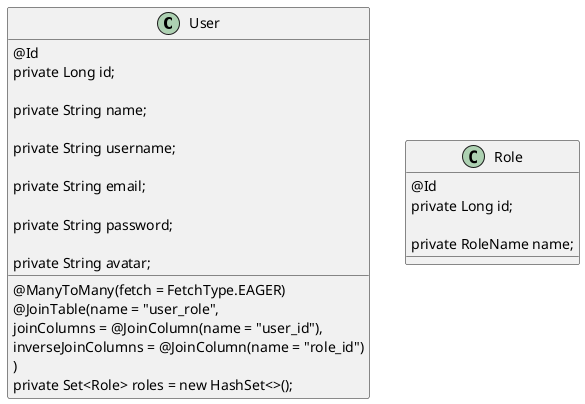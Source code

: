 @startuml

class User {

    @Id
    private Long id;

    private String name;

    private String username;

    private String email;

    private String password;

    private String avatar;

    @ManyToMany(fetch = FetchType.EAGER)
    @JoinTable(name = "user_role",
            joinColumns = @JoinColumn(name = "user_id"),
            inverseJoinColumns = @JoinColumn(name = "role_id")
    )
    private Set<Role> roles = new HashSet<>();

}

class Role {

    @Id
    private Long id;

    private RoleName name;

}



@enduml